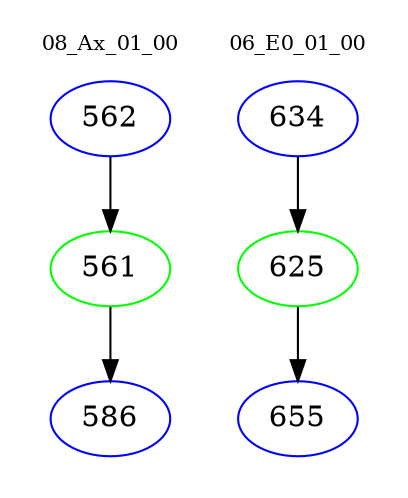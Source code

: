 digraph{
subgraph cluster_0 {
color = white
label = "08_Ax_01_00";
fontsize=10;
T0_562 [label="562", color="blue"]
T0_562 -> T0_561 [color="black"]
T0_561 [label="561", color="green"]
T0_561 -> T0_586 [color="black"]
T0_586 [label="586", color="blue"]
}
subgraph cluster_1 {
color = white
label = "06_E0_01_00";
fontsize=10;
T1_634 [label="634", color="blue"]
T1_634 -> T1_625 [color="black"]
T1_625 [label="625", color="green"]
T1_625 -> T1_655 [color="black"]
T1_655 [label="655", color="blue"]
}
}
